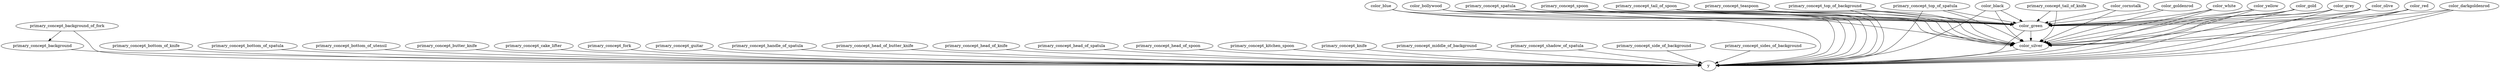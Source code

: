 strict digraph  {
primary_concept_background;
y;
primary_concept_background_of_fork;
primary_concept_bottom_of_knife;
primary_concept_bottom_of_spatula;
primary_concept_bottom_of_utensil;
primary_concept_butter_knife;
primary_concept_cake_lifter;
primary_concept_fork;
primary_concept_guitar;
primary_concept_handle_of_spatula;
primary_concept_head_of_butter_knife;
primary_concept_head_of_knife;
primary_concept_head_of_spatula;
primary_concept_head_of_spoon;
primary_concept_kitchen_spoon;
primary_concept_knife;
primary_concept_middle_of_background;
primary_concept_shadow_of_spatula;
primary_concept_side_of_background;
primary_concept_sides_of_background;
primary_concept_spatula;
primary_concept_spoon;
primary_concept_tail_of_spoon;
primary_concept_teaspoon;
primary_concept_top_of_background;
primary_concept_top_of_spatula;
color_black;
color_blue;
color_bollywood;
color_darkgoldenrod;
color_gold;
color_green;
color_grey;
color_olive;
color_red;
color_silver;
color_white;
color_yellow;
primary_concept_tail_of_knife;
color_cornstalk;
color_goldenrod;
primary_concept_background -> y;
primary_concept_background_of_fork -> y;
primary_concept_background_of_fork -> primary_concept_background;
primary_concept_bottom_of_knife -> y;
primary_concept_bottom_of_spatula -> y;
primary_concept_bottom_of_utensil -> y;
primary_concept_butter_knife -> y;
primary_concept_cake_lifter -> y;
primary_concept_fork -> y;
primary_concept_guitar -> y;
primary_concept_handle_of_spatula -> y;
primary_concept_head_of_butter_knife -> y;
primary_concept_head_of_knife -> y;
primary_concept_head_of_spatula -> y;
primary_concept_head_of_spoon -> y;
primary_concept_kitchen_spoon -> y;
primary_concept_knife -> y;
primary_concept_middle_of_background -> y;
primary_concept_shadow_of_spatula -> y;
primary_concept_side_of_background -> y;
primary_concept_sides_of_background -> y;
primary_concept_spatula -> y;
primary_concept_spatula -> color_green;
primary_concept_spatula -> color_silver;
primary_concept_spoon -> y;
primary_concept_spoon -> color_green;
primary_concept_spoon -> color_silver;
primary_concept_tail_of_spoon -> y;
primary_concept_tail_of_spoon -> color_green;
primary_concept_tail_of_spoon -> color_silver;
primary_concept_teaspoon -> y;
primary_concept_teaspoon -> color_green;
primary_concept_teaspoon -> color_silver;
primary_concept_top_of_background -> y;
primary_concept_top_of_background -> color_green;
primary_concept_top_of_background -> color_silver;
primary_concept_top_of_spatula -> y;
primary_concept_top_of_spatula -> color_green;
primary_concept_top_of_spatula -> color_silver;
color_black -> y;
color_black -> color_green;
color_black -> color_silver;
color_blue -> y;
color_blue -> color_green;
color_blue -> color_silver;
color_bollywood -> y;
color_bollywood -> color_green;
color_bollywood -> color_silver;
color_darkgoldenrod -> y;
color_darkgoldenrod -> color_green;
color_darkgoldenrod -> color_silver;
color_gold -> y;
color_gold -> color_green;
color_gold -> color_silver;
color_green -> y;
color_green -> color_silver;
color_grey -> y;
color_grey -> color_green;
color_grey -> color_silver;
color_olive -> y;
color_olive -> color_green;
color_olive -> color_silver;
color_red -> y;
color_red -> color_green;
color_red -> color_silver;
color_silver -> y;
color_white -> y;
color_white -> color_green;
color_white -> color_silver;
color_yellow -> y;
color_yellow -> color_green;
color_yellow -> color_silver;
primary_concept_tail_of_knife -> color_green;
primary_concept_tail_of_knife -> color_silver;
color_cornstalk -> color_green;
color_cornstalk -> color_silver;
color_goldenrod -> color_green;
color_goldenrod -> color_silver;
}
